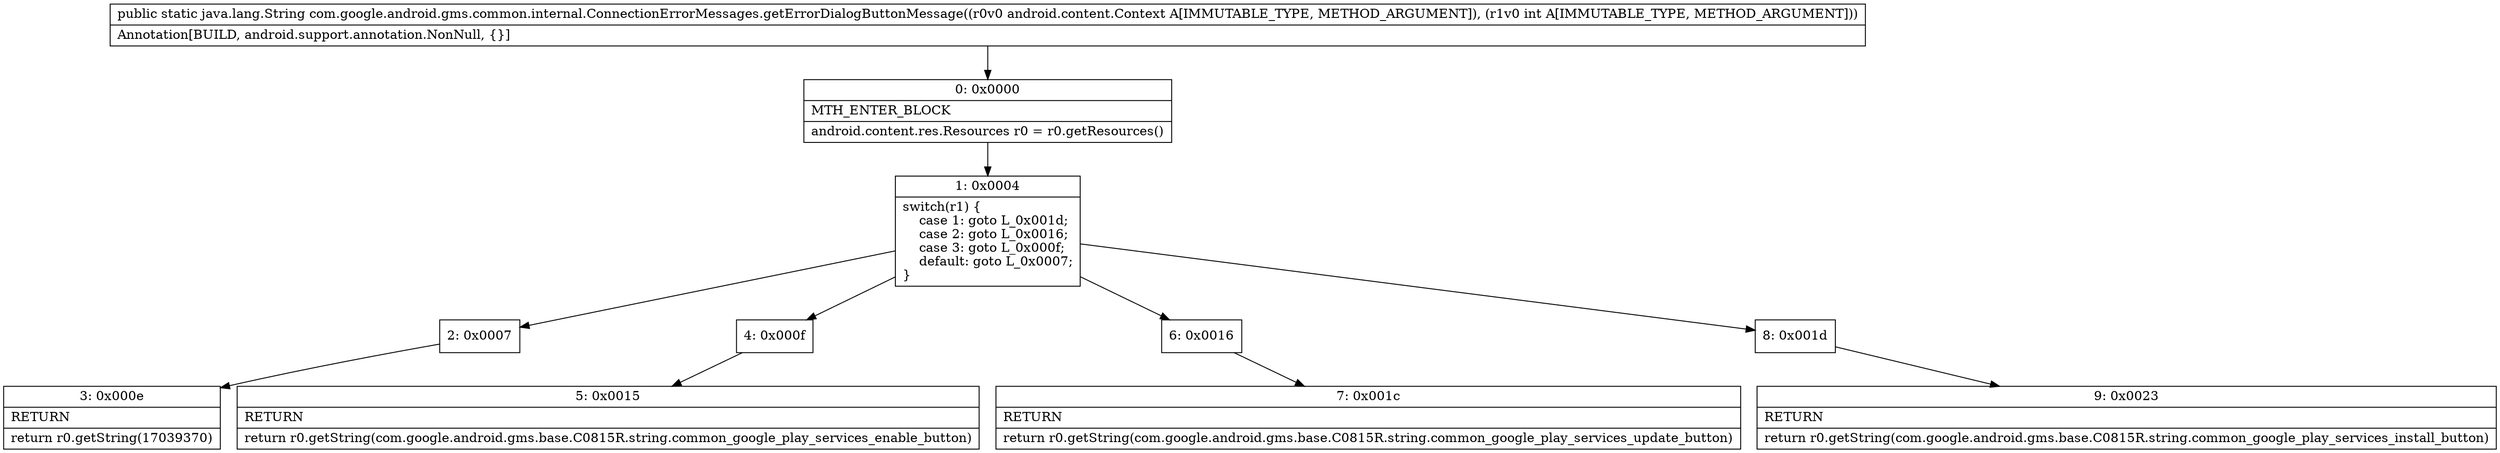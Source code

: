 digraph "CFG forcom.google.android.gms.common.internal.ConnectionErrorMessages.getErrorDialogButtonMessage(Landroid\/content\/Context;I)Ljava\/lang\/String;" {
Node_0 [shape=record,label="{0\:\ 0x0000|MTH_ENTER_BLOCK\l|android.content.res.Resources r0 = r0.getResources()\l}"];
Node_1 [shape=record,label="{1\:\ 0x0004|switch(r1) \{\l    case 1: goto L_0x001d;\l    case 2: goto L_0x0016;\l    case 3: goto L_0x000f;\l    default: goto L_0x0007;\l\}\l}"];
Node_2 [shape=record,label="{2\:\ 0x0007}"];
Node_3 [shape=record,label="{3\:\ 0x000e|RETURN\l|return r0.getString(17039370)\l}"];
Node_4 [shape=record,label="{4\:\ 0x000f}"];
Node_5 [shape=record,label="{5\:\ 0x0015|RETURN\l|return r0.getString(com.google.android.gms.base.C0815R.string.common_google_play_services_enable_button)\l}"];
Node_6 [shape=record,label="{6\:\ 0x0016}"];
Node_7 [shape=record,label="{7\:\ 0x001c|RETURN\l|return r0.getString(com.google.android.gms.base.C0815R.string.common_google_play_services_update_button)\l}"];
Node_8 [shape=record,label="{8\:\ 0x001d}"];
Node_9 [shape=record,label="{9\:\ 0x0023|RETURN\l|return r0.getString(com.google.android.gms.base.C0815R.string.common_google_play_services_install_button)\l}"];
MethodNode[shape=record,label="{public static java.lang.String com.google.android.gms.common.internal.ConnectionErrorMessages.getErrorDialogButtonMessage((r0v0 android.content.Context A[IMMUTABLE_TYPE, METHOD_ARGUMENT]), (r1v0 int A[IMMUTABLE_TYPE, METHOD_ARGUMENT]))  | Annotation[BUILD, android.support.annotation.NonNull, \{\}]\l}"];
MethodNode -> Node_0;
Node_0 -> Node_1;
Node_1 -> Node_2;
Node_1 -> Node_4;
Node_1 -> Node_6;
Node_1 -> Node_8;
Node_2 -> Node_3;
Node_4 -> Node_5;
Node_6 -> Node_7;
Node_8 -> Node_9;
}

